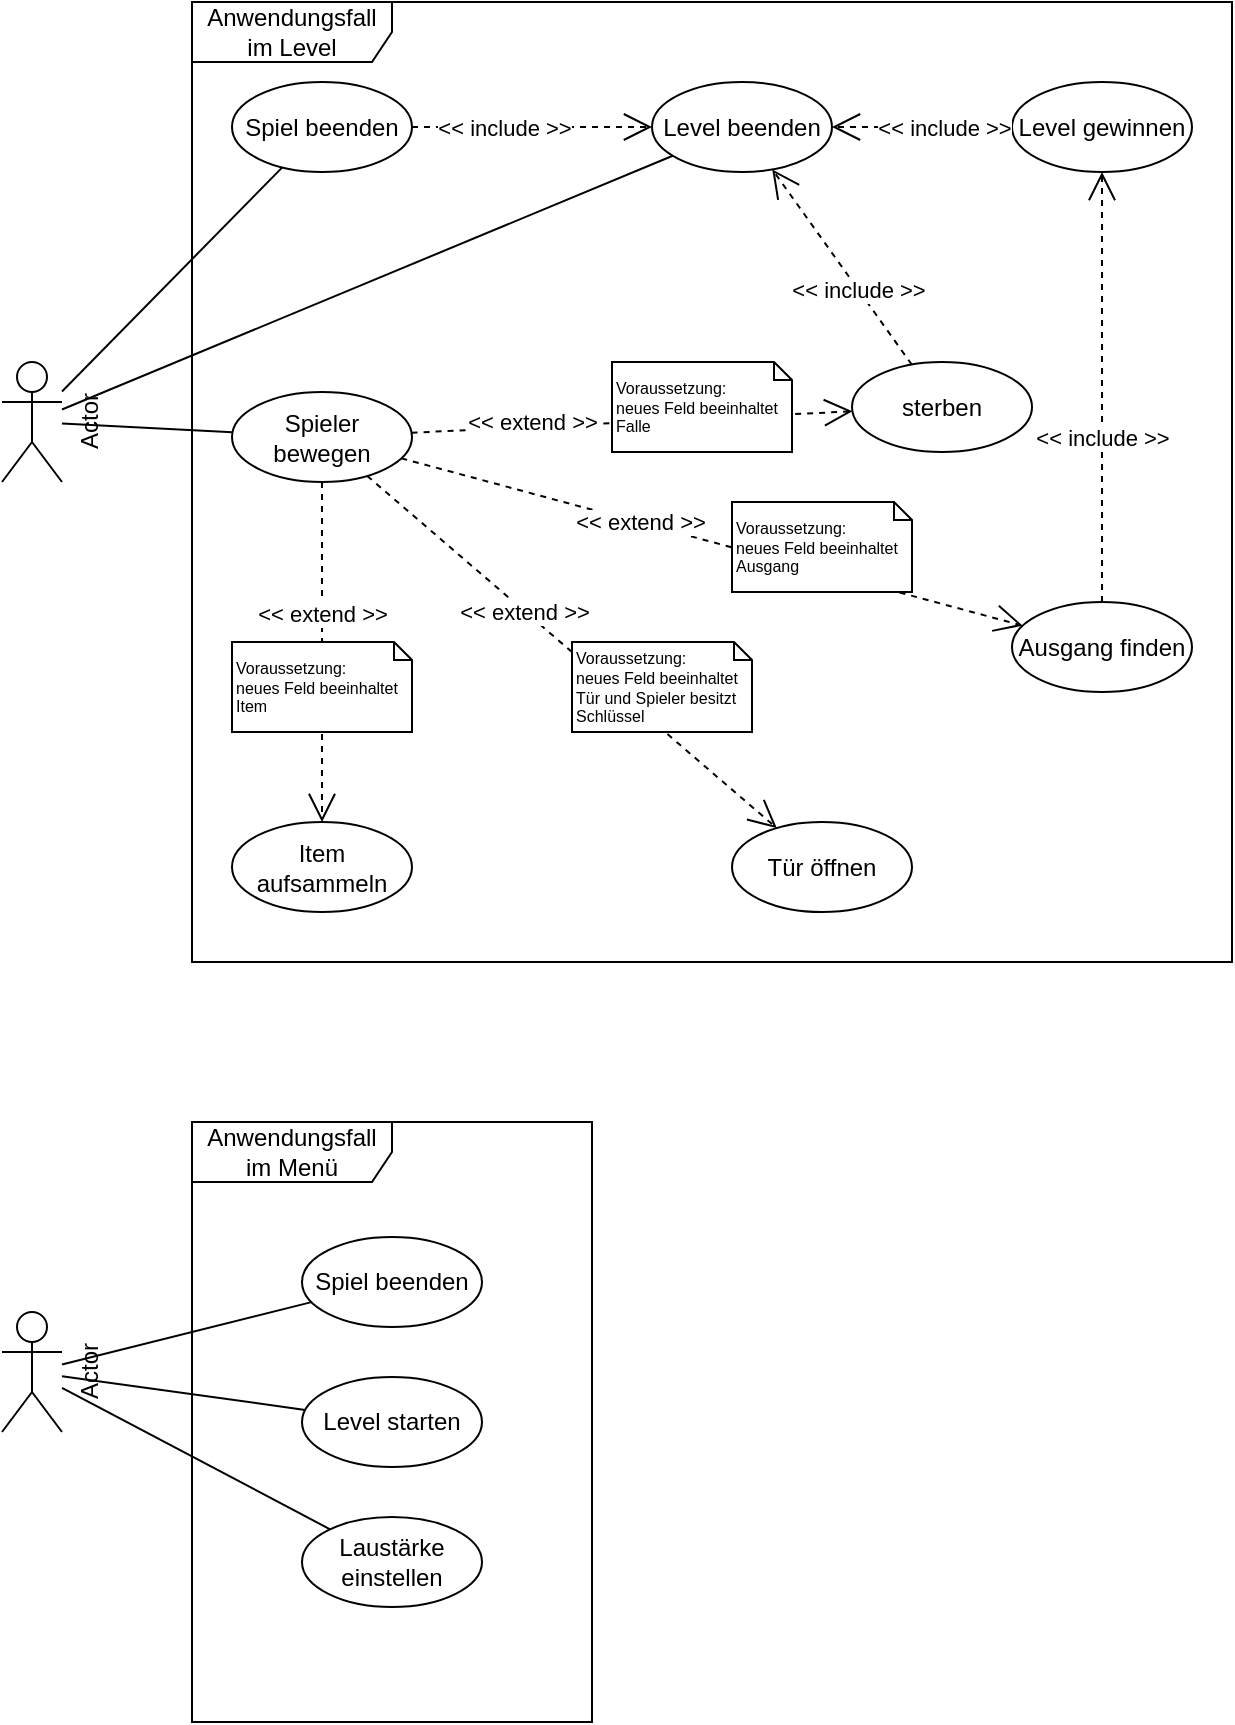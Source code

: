 <mxfile version="18.1.2" type="github">
  <diagram id="c4WK5NmcVzo4xofmI_4g" name="Page-1">
    <mxGraphModel dx="1422" dy="914" grid="1" gridSize="10" guides="1" tooltips="1" connect="1" arrows="1" fold="1" page="1" pageScale="1" pageWidth="827" pageHeight="1169" math="0" shadow="0">
      <root>
        <mxCell id="0" />
        <mxCell id="1" parent="0" />
        <mxCell id="Rp_j0rJ16RyRe-mVW-OO-1" value="Actor" style="shape=umlActor;verticalLabelPosition=bottom;verticalAlign=top;html=1;outlineConnect=0;direction=south;rotation=-90;rounded=0;" parent="1" vertex="1">
          <mxGeometry x="130" y="395" width="60" height="30" as="geometry" />
        </mxCell>
        <mxCell id="Rp_j0rJ16RyRe-mVW-OO-3" value="Anwendungsfall im Level" style="shape=umlFrame;whiteSpace=wrap;html=1;width=100;rounded=0;" parent="1" vertex="1">
          <mxGeometry x="240" y="200" width="520" height="480" as="geometry" />
        </mxCell>
        <mxCell id="Rp_j0rJ16RyRe-mVW-OO-5" value="Spiel beenden" style="ellipse;whiteSpace=wrap;html=1;rounded=0;" parent="1" vertex="1">
          <mxGeometry x="260" y="240" width="90" height="45" as="geometry" />
        </mxCell>
        <mxCell id="Rp_j0rJ16RyRe-mVW-OO-6" value="&amp;lt;&amp;lt; include &amp;gt;&amp;gt;" style="endArrow=open;endSize=12;dashed=1;html=1;rounded=0;" parent="1" source="Rp_j0rJ16RyRe-mVW-OO-5" target="Rp_j0rJ16RyRe-mVW-OO-10" edge="1">
          <mxGeometry x="-0.231" width="160" relative="1" as="geometry">
            <mxPoint x="340" y="330" as="sourcePoint" />
            <mxPoint x="305" y="330.0" as="targetPoint" />
            <mxPoint as="offset" />
          </mxGeometry>
        </mxCell>
        <mxCell id="Rp_j0rJ16RyRe-mVW-OO-8" value="" style="endArrow=none;html=1;rounded=0;" parent="1" source="Rp_j0rJ16RyRe-mVW-OO-1" target="Rp_j0rJ16RyRe-mVW-OO-5" edge="1">
          <mxGeometry width="50" height="50" relative="1" as="geometry">
            <mxPoint x="360" y="420" as="sourcePoint" />
            <mxPoint x="410" y="370" as="targetPoint" />
          </mxGeometry>
        </mxCell>
        <mxCell id="Rp_j0rJ16RyRe-mVW-OO-9" value="" style="endArrow=none;html=1;rounded=0;" parent="1" source="Rp_j0rJ16RyRe-mVW-OO-1" target="Rp_j0rJ16RyRe-mVW-OO-10" edge="1">
          <mxGeometry width="50" height="50" relative="1" as="geometry">
            <mxPoint x="200" y="296.826" as="sourcePoint" />
            <mxPoint x="269.685" y="366.445" as="targetPoint" />
          </mxGeometry>
        </mxCell>
        <mxCell id="Rp_j0rJ16RyRe-mVW-OO-10" value="Level beenden" style="ellipse;whiteSpace=wrap;html=1;rounded=0;" parent="1" vertex="1">
          <mxGeometry x="470" y="240" width="90" height="45" as="geometry" />
        </mxCell>
        <mxCell id="Rp_j0rJ16RyRe-mVW-OO-11" value="Spieler bewegen" style="ellipse;whiteSpace=wrap;html=1;rounded=0;" parent="1" vertex="1">
          <mxGeometry x="260" y="395" width="90" height="45" as="geometry" />
        </mxCell>
        <mxCell id="Rp_j0rJ16RyRe-mVW-OO-12" value="sterben" style="ellipse;whiteSpace=wrap;html=1;rounded=0;" parent="1" vertex="1">
          <mxGeometry x="570" y="380" width="90" height="45" as="geometry" />
        </mxCell>
        <mxCell id="Rp_j0rJ16RyRe-mVW-OO-13" value="Item aufsammeln" style="ellipse;whiteSpace=wrap;html=1;rounded=0;" parent="1" vertex="1">
          <mxGeometry x="260" y="610" width="90" height="45" as="geometry" />
        </mxCell>
        <mxCell id="Rp_j0rJ16RyRe-mVW-OO-14" value="Tür öffnen" style="ellipse;whiteSpace=wrap;html=1;rounded=0;" parent="1" vertex="1">
          <mxGeometry x="510" y="610" width="90" height="45" as="geometry" />
        </mxCell>
        <mxCell id="Rp_j0rJ16RyRe-mVW-OO-15" value="Ausgang finden" style="ellipse;whiteSpace=wrap;html=1;rounded=0;" parent="1" vertex="1">
          <mxGeometry x="650" y="500" width="90" height="45" as="geometry" />
        </mxCell>
        <mxCell id="Rp_j0rJ16RyRe-mVW-OO-16" value="Level gewinnen" style="ellipse;whiteSpace=wrap;html=1;rounded=0;" parent="1" vertex="1">
          <mxGeometry x="650" y="240" width="90" height="45" as="geometry" />
        </mxCell>
        <mxCell id="Rp_j0rJ16RyRe-mVW-OO-17" value="&amp;lt;&amp;lt; include &amp;gt;&amp;gt;" style="endArrow=open;endSize=12;dashed=1;html=1;rounded=0;" parent="1" source="Rp_j0rJ16RyRe-mVW-OO-16" target="Rp_j0rJ16RyRe-mVW-OO-10" edge="1">
          <mxGeometry x="-0.231" width="160" relative="1" as="geometry">
            <mxPoint x="450" y="275" as="sourcePoint" />
            <mxPoint x="450" y="310.0" as="targetPoint" />
            <mxPoint as="offset" />
          </mxGeometry>
        </mxCell>
        <mxCell id="Rp_j0rJ16RyRe-mVW-OO-18" value="&amp;lt;&amp;lt; include &amp;gt;&amp;gt;" style="endArrow=open;endSize=12;dashed=1;html=1;rounded=0;" parent="1" source="Rp_j0rJ16RyRe-mVW-OO-12" target="Rp_j0rJ16RyRe-mVW-OO-10" edge="1">
          <mxGeometry x="-0.231" width="160" relative="1" as="geometry">
            <mxPoint x="430" y="330" as="sourcePoint" />
            <mxPoint x="430" y="365.0" as="targetPoint" />
            <mxPoint as="offset" />
          </mxGeometry>
        </mxCell>
        <mxCell id="Rp_j0rJ16RyRe-mVW-OO-19" value="" style="endArrow=none;html=1;rounded=0;" parent="1" source="Rp_j0rJ16RyRe-mVW-OO-1" target="Rp_j0rJ16RyRe-mVW-OO-11" edge="1">
          <mxGeometry width="50" height="50" relative="1" as="geometry">
            <mxPoint x="360" y="420" as="sourcePoint" />
            <mxPoint x="410" y="370" as="targetPoint" />
          </mxGeometry>
        </mxCell>
        <mxCell id="Rp_j0rJ16RyRe-mVW-OO-20" value="&amp;lt;&amp;lt; extend &amp;gt;&amp;gt;" style="endArrow=open;endSize=12;dashed=1;html=1;rounded=0;" parent="1" source="Rp_j0rJ16RyRe-mVW-OO-11" target="Rp_j0rJ16RyRe-mVW-OO-12" edge="1">
          <mxGeometry x="-0.453" y="2" width="160" relative="1" as="geometry">
            <mxPoint x="380.0" y="425" as="sourcePoint" />
            <mxPoint x="500.0" y="425" as="targetPoint" />
            <mxPoint as="offset" />
          </mxGeometry>
        </mxCell>
        <mxCell id="Rp_j0rJ16RyRe-mVW-OO-21" value="&amp;lt;&amp;lt; extend &amp;gt;&amp;gt;" style="endArrow=open;endSize=12;dashed=1;html=1;rounded=0;" parent="1" source="Rp_j0rJ16RyRe-mVW-OO-11" target="Rp_j0rJ16RyRe-mVW-OO-15" edge="1">
          <mxGeometry x="-0.231" width="160" relative="1" as="geometry">
            <mxPoint x="353.336" y="415.717" as="sourcePoint" />
            <mxPoint x="486.666" y="374.285" as="targetPoint" />
            <mxPoint as="offset" />
          </mxGeometry>
        </mxCell>
        <mxCell id="Rp_j0rJ16RyRe-mVW-OO-22" value="&amp;lt;&amp;lt; extend &amp;gt;&amp;gt;" style="endArrow=open;endSize=12;dashed=1;html=1;rounded=0;" parent="1" source="Rp_j0rJ16RyRe-mVW-OO-11" target="Rp_j0rJ16RyRe-mVW-OO-14" edge="1">
          <mxGeometry x="-0.231" width="160" relative="1" as="geometry">
            <mxPoint x="363.336" y="425.717" as="sourcePoint" />
            <mxPoint x="496.666" y="384.285" as="targetPoint" />
            <mxPoint as="offset" />
          </mxGeometry>
        </mxCell>
        <mxCell id="Rp_j0rJ16RyRe-mVW-OO-23" value="&amp;lt;&amp;lt; extend &amp;gt;&amp;gt;" style="endArrow=open;endSize=12;dashed=1;html=1;rounded=0;" parent="1" source="Rp_j0rJ16RyRe-mVW-OO-11" target="Rp_j0rJ16RyRe-mVW-OO-13" edge="1">
          <mxGeometry x="-0.231" width="160" relative="1" as="geometry">
            <mxPoint x="373.336" y="435.717" as="sourcePoint" />
            <mxPoint x="506.666" y="394.285" as="targetPoint" />
            <mxPoint as="offset" />
          </mxGeometry>
        </mxCell>
        <mxCell id="Rp_j0rJ16RyRe-mVW-OO-24" value="&amp;lt;&amp;lt; include &amp;gt;&amp;gt;" style="endArrow=open;endSize=12;dashed=1;html=1;rounded=0;" parent="1" source="Rp_j0rJ16RyRe-mVW-OO-15" target="Rp_j0rJ16RyRe-mVW-OO-16" edge="1">
          <mxGeometry x="-0.231" width="160" relative="1" as="geometry">
            <mxPoint x="616.23" y="372.051" as="sourcePoint" />
            <mxPoint x="543.697" y="292.966" as="targetPoint" />
            <mxPoint as="offset" />
          </mxGeometry>
        </mxCell>
        <mxCell id="Rp_j0rJ16RyRe-mVW-OO-25" value="&lt;div style=&quot;font-size: 8px;&quot; align=&quot;left&quot;&gt;&lt;font style=&quot;font-size: 8px;&quot;&gt;Voraussetzung:&lt;/font&gt;&lt;font style=&quot;font-size: 8px;&quot;&gt;&lt;br style=&quot;font-size: 8px;&quot;&gt;&lt;/font&gt;&lt;/div&gt;&lt;div style=&quot;font-size: 8px;&quot; align=&quot;left&quot;&gt;&lt;font style=&quot;font-size: 8px;&quot;&gt;neues Feld beeinhaltet&lt;/font&gt;&lt;font style=&quot;font-size: 8px;&quot;&gt;&lt;br style=&quot;font-size: 8px;&quot;&gt;&lt;/font&gt;&lt;/div&gt;&lt;font style=&quot;font-size: 8px;&quot;&gt;Item&lt;/font&gt;" style="shape=note;size=9;whiteSpace=wrap;html=1;align=left;fontSize=8;rounded=0;" parent="1" vertex="1">
          <mxGeometry x="260" y="520" width="90" height="45" as="geometry" />
        </mxCell>
        <mxCell id="Rp_j0rJ16RyRe-mVW-OO-26" value="&lt;div style=&quot;font-size: 8px;&quot; align=&quot;left&quot;&gt;&lt;font style=&quot;font-size: 8px;&quot;&gt;Voraussetzung:&lt;/font&gt;&lt;font style=&quot;font-size: 8px;&quot;&gt;&lt;br style=&quot;font-size: 8px;&quot;&gt;&lt;/font&gt;&lt;/div&gt;&lt;div style=&quot;font-size: 8px;&quot; align=&quot;left&quot;&gt;&lt;font style=&quot;font-size: 8px;&quot;&gt;neues Feld beeinhaltet&lt;/font&gt;&lt;font style=&quot;font-size: 8px;&quot;&gt; Tür und Spieler besitzt Schlüssel&lt;br style=&quot;font-size: 8px;&quot;&gt;&lt;/font&gt;&lt;/div&gt;&lt;font style=&quot;font-size: 8px;&quot;&gt;&lt;/font&gt;" style="shape=note;size=9;whiteSpace=wrap;html=1;align=left;fontSize=8;rounded=0;" parent="1" vertex="1">
          <mxGeometry x="430" y="520" width="90" height="45" as="geometry" />
        </mxCell>
        <mxCell id="Rp_j0rJ16RyRe-mVW-OO-27" value="&lt;div style=&quot;font-size: 8px;&quot; align=&quot;left&quot;&gt;&lt;font style=&quot;font-size: 8px;&quot;&gt;Voraussetzung:&lt;/font&gt;&lt;font style=&quot;font-size: 8px;&quot;&gt;&lt;br style=&quot;font-size: 8px;&quot;&gt;&lt;/font&gt;&lt;/div&gt;&lt;div style=&quot;font-size: 8px;&quot; align=&quot;left&quot;&gt;&lt;font style=&quot;font-size: 8px;&quot;&gt;neues Feld beeinhaltet&lt;/font&gt;&lt;font style=&quot;font-size: 8px;&quot;&gt; Ausgang&lt;br style=&quot;font-size: 8px;&quot;&gt;&lt;/font&gt;&lt;/div&gt;&lt;font style=&quot;font-size: 8px;&quot;&gt;&lt;/font&gt;" style="shape=note;size=9;whiteSpace=wrap;html=1;align=left;fontSize=8;rounded=0;" parent="1" vertex="1">
          <mxGeometry x="510" y="450" width="90" height="45" as="geometry" />
        </mxCell>
        <mxCell id="Rp_j0rJ16RyRe-mVW-OO-29" value="&lt;div style=&quot;font-size: 8px;&quot; align=&quot;left&quot;&gt;&lt;font style=&quot;font-size: 8px;&quot;&gt;Voraussetzung:&lt;/font&gt;&lt;font style=&quot;font-size: 8px;&quot;&gt;&lt;br style=&quot;font-size: 8px;&quot;&gt;&lt;/font&gt;&lt;/div&gt;&lt;div style=&quot;font-size: 8px;&quot; align=&quot;left&quot;&gt;&lt;font style=&quot;font-size: 8px;&quot;&gt;neues Feld beeinhaltet&lt;/font&gt;&lt;font style=&quot;font-size: 8px;&quot;&gt; Falle&lt;br style=&quot;font-size: 8px;&quot;&gt;&lt;/font&gt;&lt;/div&gt;&lt;font style=&quot;font-size: 8px;&quot;&gt;&lt;/font&gt;" style="shape=note;size=9;whiteSpace=wrap;html=1;align=left;fontSize=8;rounded=0;" parent="1" vertex="1">
          <mxGeometry x="450" y="380" width="90" height="45" as="geometry" />
        </mxCell>
        <mxCell id="G12iZa5VxdEcAMf_bl9t-1" value="Actor" style="shape=umlActor;verticalLabelPosition=bottom;verticalAlign=top;html=1;outlineConnect=0;direction=south;rotation=-90;rounded=0;" vertex="1" parent="1">
          <mxGeometry x="130" y="870" width="60" height="30" as="geometry" />
        </mxCell>
        <mxCell id="G12iZa5VxdEcAMf_bl9t-3" value="Anwendungsfall im Menü" style="shape=umlFrame;whiteSpace=wrap;html=1;width=100;rounded=0;" vertex="1" parent="1">
          <mxGeometry x="240" y="760" width="200" height="300" as="geometry" />
        </mxCell>
        <mxCell id="G12iZa5VxdEcAMf_bl9t-4" value="Spiel beenden" style="ellipse;whiteSpace=wrap;html=1;rounded=0;" vertex="1" parent="1">
          <mxGeometry x="295" y="817.5" width="90" height="45" as="geometry" />
        </mxCell>
        <mxCell id="G12iZa5VxdEcAMf_bl9t-5" value="Level starten" style="ellipse;whiteSpace=wrap;html=1;rounded=0;" vertex="1" parent="1">
          <mxGeometry x="295" y="887.5" width="90" height="45" as="geometry" />
        </mxCell>
        <mxCell id="G12iZa5VxdEcAMf_bl9t-6" value="Laustärke einstellen" style="ellipse;whiteSpace=wrap;html=1;rounded=0;" vertex="1" parent="1">
          <mxGeometry x="295" y="957.5" width="90" height="45" as="geometry" />
        </mxCell>
        <mxCell id="G12iZa5VxdEcAMf_bl9t-9" value="" style="endArrow=none;html=1;rounded=0;" edge="1" parent="1" source="G12iZa5VxdEcAMf_bl9t-1" target="G12iZa5VxdEcAMf_bl9t-4">
          <mxGeometry width="50" height="50" relative="1" as="geometry">
            <mxPoint x="390" y="950" as="sourcePoint" />
            <mxPoint x="440" y="900" as="targetPoint" />
          </mxGeometry>
        </mxCell>
        <mxCell id="G12iZa5VxdEcAMf_bl9t-10" value="" style="endArrow=none;html=1;rounded=0;" edge="1" parent="1" source="G12iZa5VxdEcAMf_bl9t-1" target="G12iZa5VxdEcAMf_bl9t-5">
          <mxGeometry width="50" height="50" relative="1" as="geometry">
            <mxPoint x="185" y="845.745" as="sourcePoint" />
            <mxPoint x="280.182" y="850.476" as="targetPoint" />
          </mxGeometry>
        </mxCell>
        <mxCell id="G12iZa5VxdEcAMf_bl9t-11" value="" style="endArrow=none;html=1;rounded=0;" edge="1" parent="1" source="G12iZa5VxdEcAMf_bl9t-1" target="G12iZa5VxdEcAMf_bl9t-6">
          <mxGeometry width="50" height="50" relative="1" as="geometry">
            <mxPoint x="195" y="855.745" as="sourcePoint" />
            <mxPoint x="290.182" y="860.476" as="targetPoint" />
          </mxGeometry>
        </mxCell>
      </root>
    </mxGraphModel>
  </diagram>
</mxfile>
